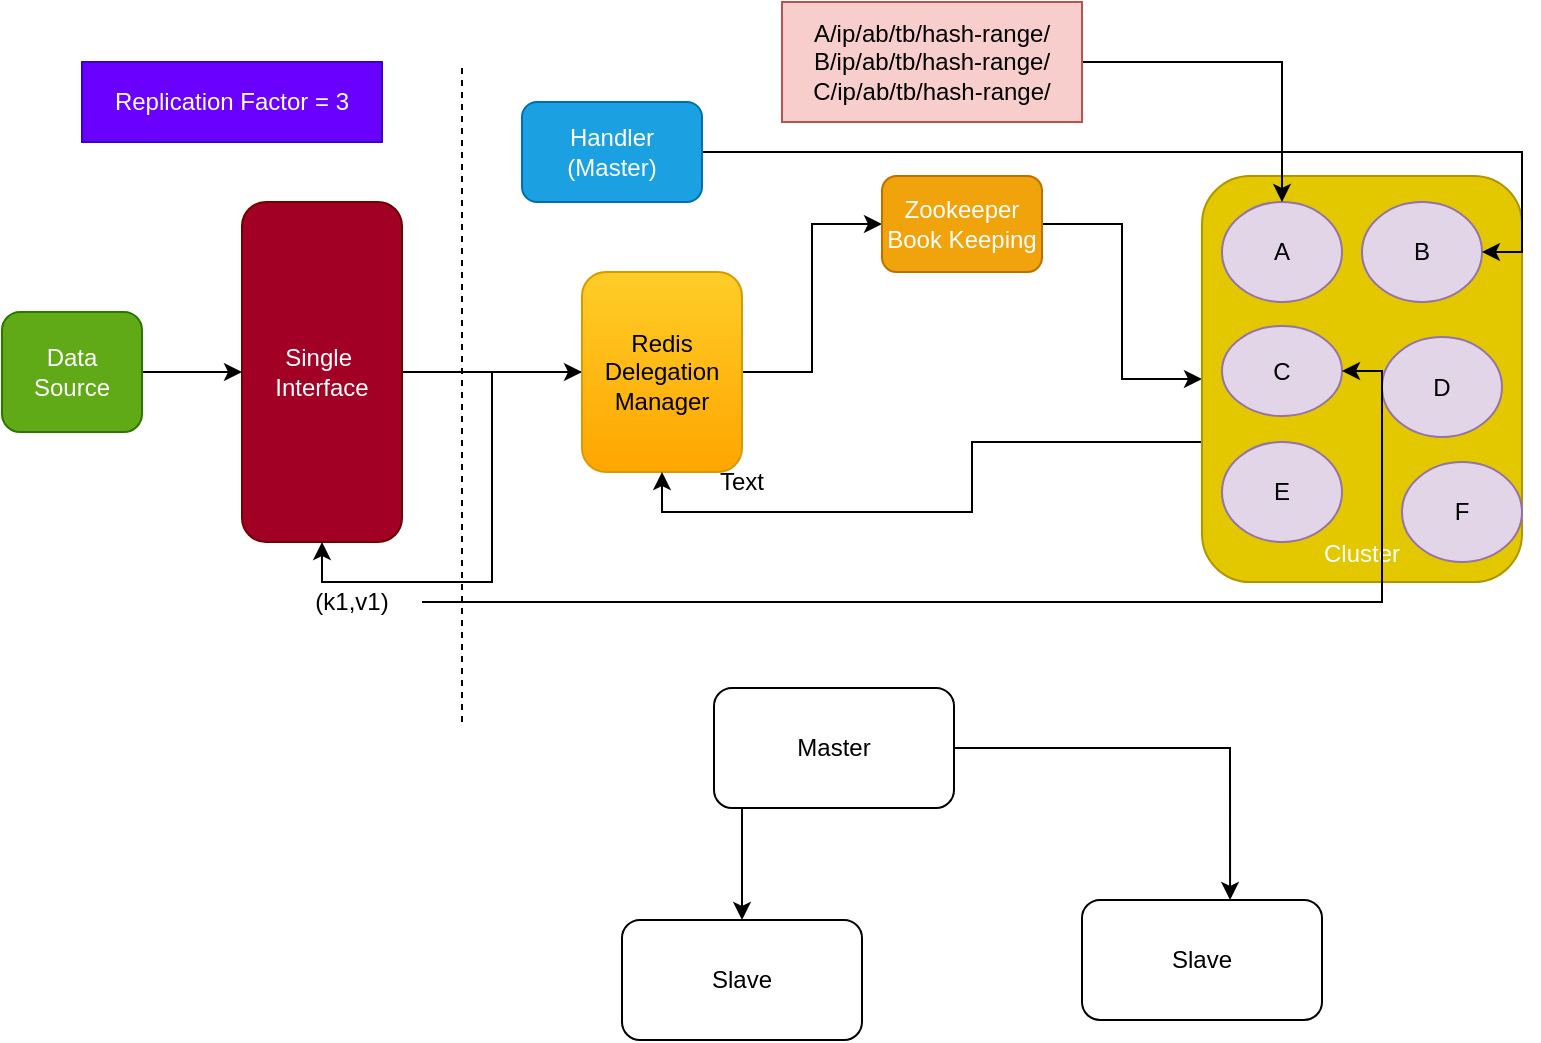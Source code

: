<mxfile version="13.1.3"><diagram id="_tKGm5F-HGTNaBRbuWVV" name="Page-1"><mxGraphModel dx="784" dy="1519" grid="1" gridSize="10" guides="1" tooltips="1" connect="1" arrows="1" fold="1" page="1" pageScale="1" pageWidth="850" pageHeight="1100" math="0" shadow="0"><root><mxCell id="0"/><mxCell id="1" parent="0"/><mxCell id="AcINhtgruBeO99H1I05i-8" value="" style="edgeStyle=orthogonalEdgeStyle;rounded=0;orthogonalLoop=1;jettySize=auto;html=1;" edge="1" parent="1" source="AcINhtgruBeO99H1I05i-1" target="AcINhtgruBeO99H1I05i-7"><mxGeometry relative="1" as="geometry"/></mxCell><mxCell id="AcINhtgruBeO99H1I05i-1" value="Single&amp;nbsp;&lt;br&gt;Interface" style="rounded=1;whiteSpace=wrap;html=1;fillColor=#a20025;strokeColor=#6F0000;fontColor=#ffffff;" vertex="1" parent="1"><mxGeometry x="150" y="30" width="80" height="170" as="geometry"/></mxCell><mxCell id="AcINhtgruBeO99H1I05i-10" value="" style="edgeStyle=orthogonalEdgeStyle;rounded=0;orthogonalLoop=1;jettySize=auto;html=1;" edge="1" parent="1" source="AcINhtgruBeO99H1I05i-7" target="AcINhtgruBeO99H1I05i-9"><mxGeometry relative="1" as="geometry"/></mxCell><mxCell id="AcINhtgruBeO99H1I05i-28" style="edgeStyle=orthogonalEdgeStyle;rounded=0;orthogonalLoop=1;jettySize=auto;html=1;entryX=0.5;entryY=1;entryDx=0;entryDy=0;" edge="1" parent="1" source="AcINhtgruBeO99H1I05i-7" target="AcINhtgruBeO99H1I05i-1"><mxGeometry relative="1" as="geometry"/></mxCell><mxCell id="AcINhtgruBeO99H1I05i-7" value="Redis Delegation&lt;br&gt;Manager" style="rounded=1;whiteSpace=wrap;html=1;fillColor=#ffcd28;strokeColor=#d79b00;gradientColor=#ffa500;" vertex="1" parent="1"><mxGeometry x="320" y="65" width="80" height="100" as="geometry"/></mxCell><mxCell id="AcINhtgruBeO99H1I05i-12" value="" style="edgeStyle=orthogonalEdgeStyle;rounded=0;orthogonalLoop=1;jettySize=auto;html=1;" edge="1" parent="1" source="AcINhtgruBeO99H1I05i-9" target="AcINhtgruBeO99H1I05i-11"><mxGeometry relative="1" as="geometry"/></mxCell><mxCell id="AcINhtgruBeO99H1I05i-9" value="Zookeeper&lt;br&gt;Book Keeping" style="rounded=1;whiteSpace=wrap;html=1;fillColor=#f0a30a;strokeColor=#BD7000;fontColor=#ffffff;" vertex="1" parent="1"><mxGeometry x="470" y="17" width="80" height="48" as="geometry"/></mxCell><mxCell id="AcINhtgruBeO99H1I05i-18" style="edgeStyle=orthogonalEdgeStyle;rounded=0;orthogonalLoop=1;jettySize=auto;html=1;entryX=0.5;entryY=1;entryDx=0;entryDy=0;" edge="1" parent="1" source="AcINhtgruBeO99H1I05i-11" target="AcINhtgruBeO99H1I05i-7"><mxGeometry relative="1" as="geometry"><Array as="points"><mxPoint x="515" y="150"/><mxPoint x="515" y="185"/><mxPoint x="360" y="185"/></Array></mxGeometry></mxCell><mxCell id="AcINhtgruBeO99H1I05i-11" value="&lt;br&gt;&lt;br&gt;&lt;br&gt;&lt;br&gt;&lt;br&gt;&lt;br&gt;&lt;br&gt;&lt;br&gt;&lt;br&gt;&lt;br&gt;&lt;br&gt;&lt;br&gt;Cluster" style="rounded=1;whiteSpace=wrap;html=1;fillColor=#e3c800;strokeColor=#B09500;fontColor=#ffffff;" vertex="1" parent="1"><mxGeometry x="630" y="17" width="160" height="203" as="geometry"/></mxCell><mxCell id="AcINhtgruBeO99H1I05i-4" value="" style="edgeStyle=orthogonalEdgeStyle;rounded=0;orthogonalLoop=1;jettySize=auto;html=1;" edge="1" parent="1" source="AcINhtgruBeO99H1I05i-2" target="AcINhtgruBeO99H1I05i-3"><mxGeometry relative="1" as="geometry"><Array as="points"><mxPoint x="400" y="359"/><mxPoint x="400" y="359"/></Array></mxGeometry></mxCell><mxCell id="AcINhtgruBeO99H1I05i-6" style="edgeStyle=orthogonalEdgeStyle;rounded=0;orthogonalLoop=1;jettySize=auto;html=1;entryX=0.617;entryY=0;entryDx=0;entryDy=0;entryPerimeter=0;" edge="1" parent="1" source="AcINhtgruBeO99H1I05i-2" target="AcINhtgruBeO99H1I05i-5"><mxGeometry relative="1" as="geometry"/></mxCell><mxCell id="AcINhtgruBeO99H1I05i-2" value="Master" style="rounded=1;whiteSpace=wrap;html=1;" vertex="1" parent="1"><mxGeometry x="386" y="273" width="120" height="60" as="geometry"/></mxCell><mxCell id="AcINhtgruBeO99H1I05i-3" value="Slave" style="rounded=1;whiteSpace=wrap;html=1;" vertex="1" parent="1"><mxGeometry x="340" y="389" width="120" height="60" as="geometry"/></mxCell><mxCell id="AcINhtgruBeO99H1I05i-5" value="Slave" style="rounded=1;whiteSpace=wrap;html=1;" vertex="1" parent="1"><mxGeometry x="570" y="379" width="120" height="60" as="geometry"/></mxCell><mxCell id="AcINhtgruBeO99H1I05i-13" value="A" style="ellipse;whiteSpace=wrap;html=1;fillColor=#e1d5e7;strokeColor=#9673a6;" vertex="1" parent="1"><mxGeometry x="640" y="30" width="60" height="50" as="geometry"/></mxCell><mxCell id="AcINhtgruBeO99H1I05i-14" value="C" style="ellipse;whiteSpace=wrap;html=1;fillColor=#e1d5e7;strokeColor=#9673a6;" vertex="1" parent="1"><mxGeometry x="640" y="92" width="60" height="45" as="geometry"/></mxCell><mxCell id="AcINhtgruBeO99H1I05i-15" value="E" style="ellipse;whiteSpace=wrap;html=1;fillColor=#e1d5e7;strokeColor=#9673a6;" vertex="1" parent="1"><mxGeometry x="640" y="150" width="60" height="50" as="geometry"/></mxCell><mxCell id="AcINhtgruBeO99H1I05i-16" value="B" style="ellipse;whiteSpace=wrap;html=1;fillColor=#e1d5e7;strokeColor=#9673a6;" vertex="1" parent="1"><mxGeometry x="710" y="30" width="60" height="50" as="geometry"/></mxCell><mxCell id="AcINhtgruBeO99H1I05i-17" value="D" style="ellipse;whiteSpace=wrap;html=1;fillColor=#e1d5e7;strokeColor=#9673a6;" vertex="1" parent="1"><mxGeometry x="720" y="97.5" width="60" height="50" as="geometry"/></mxCell><mxCell id="AcINhtgruBeO99H1I05i-21" style="edgeStyle=orthogonalEdgeStyle;rounded=0;orthogonalLoop=1;jettySize=auto;html=1;entryX=1;entryY=0.5;entryDx=0;entryDy=0;" edge="1" parent="1" source="AcINhtgruBeO99H1I05i-19" target="AcINhtgruBeO99H1I05i-14"><mxGeometry relative="1" as="geometry"/></mxCell><mxCell id="AcINhtgruBeO99H1I05i-19" value="(k1,v1)" style="text;html=1;strokeColor=none;fillColor=none;align=center;verticalAlign=middle;whiteSpace=wrap;rounded=0;" vertex="1" parent="1"><mxGeometry x="170" y="220" width="70" height="20" as="geometry"/></mxCell><mxCell id="AcINhtgruBeO99H1I05i-24" style="edgeStyle=orthogonalEdgeStyle;rounded=0;orthogonalLoop=1;jettySize=auto;html=1;" edge="1" parent="1" source="AcINhtgruBeO99H1I05i-20" target="AcINhtgruBeO99H1I05i-13"><mxGeometry relative="1" as="geometry"/></mxCell><mxCell id="AcINhtgruBeO99H1I05i-20" value="A/ip/ab/tb/hash-range/&lt;br&gt;B/ip/ab/tb/hash-range/&lt;br&gt;C/ip/ab/tb/hash-range/" style="text;html=1;strokeColor=#b85450;fillColor=#f8cecc;align=center;verticalAlign=middle;whiteSpace=wrap;rounded=0;" vertex="1" parent="1"><mxGeometry x="420" y="-70" width="150" height="60" as="geometry"/></mxCell><mxCell id="AcINhtgruBeO99H1I05i-22" value="Text" style="text;html=1;strokeColor=none;fillColor=none;align=center;verticalAlign=middle;whiteSpace=wrap;rounded=0;" vertex="1" parent="1"><mxGeometry x="380" y="160" width="40" height="20" as="geometry"/></mxCell><mxCell id="AcINhtgruBeO99H1I05i-23" value="Replication Factor = 3" style="text;html=1;strokeColor=#3700CC;fillColor=#6a00ff;align=center;verticalAlign=middle;whiteSpace=wrap;rounded=0;fontColor=#ffffff;" vertex="1" parent="1"><mxGeometry x="70" y="-40" width="150" height="40" as="geometry"/></mxCell><mxCell id="AcINhtgruBeO99H1I05i-27" style="edgeStyle=orthogonalEdgeStyle;rounded=0;orthogonalLoop=1;jettySize=auto;html=1;entryX=0;entryY=0.5;entryDx=0;entryDy=0;" edge="1" parent="1" source="AcINhtgruBeO99H1I05i-25" target="AcINhtgruBeO99H1I05i-1"><mxGeometry relative="1" as="geometry"/></mxCell><mxCell id="AcINhtgruBeO99H1I05i-25" value="Data&lt;br&gt;Source" style="rounded=1;whiteSpace=wrap;html=1;fillColor=#60a917;strokeColor=#2D7600;fontColor=#ffffff;" vertex="1" parent="1"><mxGeometry x="30" y="85" width="70" height="60" as="geometry"/></mxCell><mxCell id="AcINhtgruBeO99H1I05i-26" value="" style="endArrow=none;dashed=1;html=1;" edge="1" parent="1"><mxGeometry width="50" height="50" relative="1" as="geometry"><mxPoint x="260" y="290" as="sourcePoint"/><mxPoint x="260" y="-40" as="targetPoint"/></mxGeometry></mxCell><mxCell id="AcINhtgruBeO99H1I05i-29" value="F" style="ellipse;whiteSpace=wrap;html=1;fillColor=#e1d5e7;strokeColor=#9673a6;" vertex="1" parent="1"><mxGeometry x="730" y="160" width="60" height="50" as="geometry"/></mxCell><mxCell id="AcINhtgruBeO99H1I05i-31" style="edgeStyle=orthogonalEdgeStyle;rounded=0;orthogonalLoop=1;jettySize=auto;html=1;entryX=1;entryY=0.5;entryDx=0;entryDy=0;" edge="1" parent="1" source="AcINhtgruBeO99H1I05i-30" target="AcINhtgruBeO99H1I05i-16"><mxGeometry relative="1" as="geometry"/></mxCell><mxCell id="AcINhtgruBeO99H1I05i-30" value="Handler&lt;br&gt;(Master)" style="rounded=1;whiteSpace=wrap;html=1;fillColor=#1ba1e2;strokeColor=#006EAF;fontColor=#ffffff;" vertex="1" parent="1"><mxGeometry x="290" y="-20" width="90" height="50" as="geometry"/></mxCell></root></mxGraphModel></diagram></mxfile>